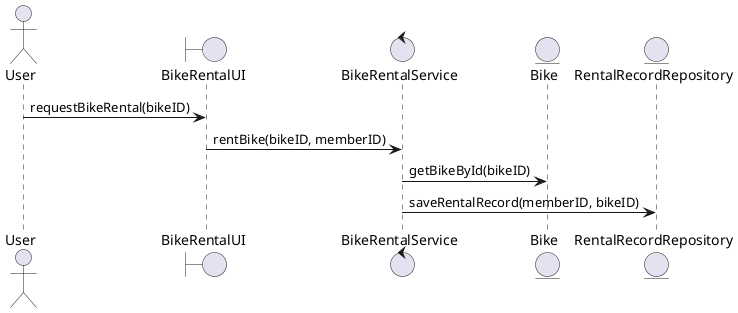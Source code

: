 @startuml
actor User
boundary BikeRentalUI
control BikeRentalService
entity Bike
entity RentalRecordRepository

User -> BikeRentalUI : requestBikeRental(bikeID)
BikeRentalUI -> BikeRentalService : rentBike(bikeID, memberID)
BikeRentalService -> Bike : getBikeById(bikeID)
BikeRentalService -> RentalRecordRepository : saveRentalRecord(memberID, bikeID)
@enduml


